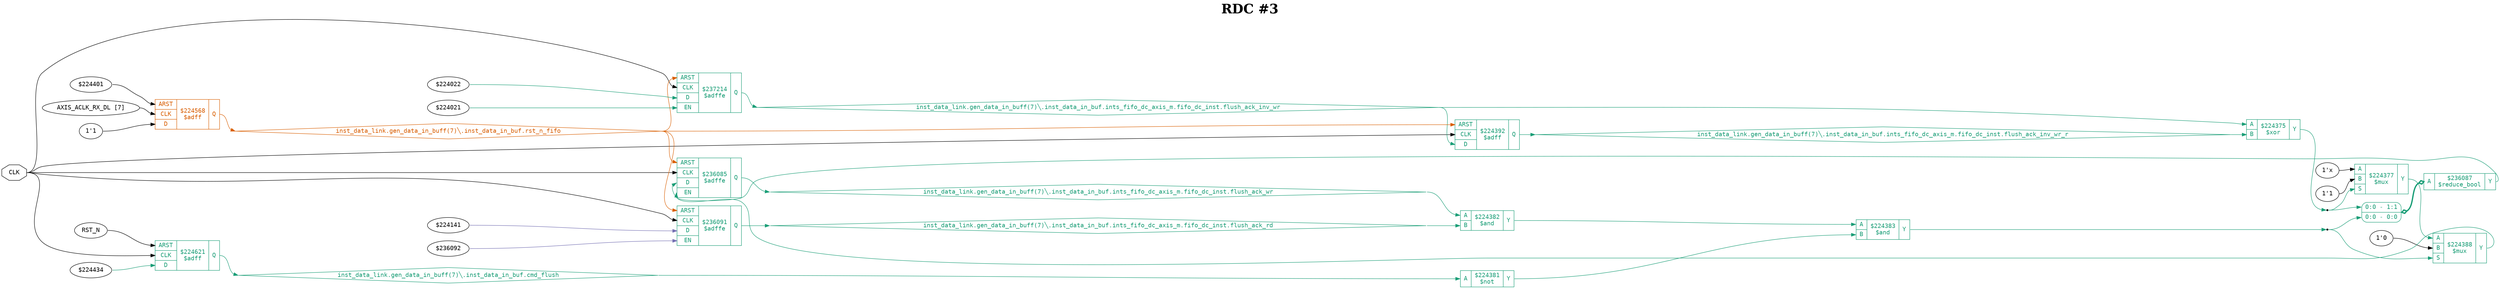 digraph "spacefibre_light_top" {
label=<<b>RDC #3</b>>;
labelloc="t"
fontsize="30"
node ["fontname"="Courier"]
edge ["fontname"="Courier"]
rankdir="LR";
remincross=true;
n8 [ shape=octagon, label="CLK", color="black", fontcolor="black", href="/src/ip_spacefibre_light_top/spacefibre_light_top.vhd#45" ];
n9 [ shape=diamond, label="inst_data_link.gen_data_in_buff(7)&#9586;.inst_data_in_buf.cmd_flush", colorscheme="dark28", color="1", fontcolor="1", href="/src/module_data_link/data_in_buf.vhd#121" ];
n10 [ shape=diamond, label="inst_data_link.gen_data_in_buff(7)&#9586;.inst_data_in_buf.ints_fifo_dc_axis_m.fifo_dc_inst.flush_ack_inv_wr", colorscheme="dark28", color="1", fontcolor="1", href="/src/ip/fifo_dc/fifo_dc.vhd#115" ];
n11 [ shape=diamond, label="inst_data_link.gen_data_in_buff(7)&#9586;.inst_data_in_buf.ints_fifo_dc_axis_m.fifo_dc_inst.flush_ack_inv_wr_r", colorscheme="dark28", color="1", fontcolor="1", href="/src/ip/fifo_dc/fifo_dc.vhd#116" ];
n12 [ shape=diamond, label="inst_data_link.gen_data_in_buff(7)&#9586;.inst_data_in_buf.ints_fifo_dc_axis_m.fifo_dc_inst.flush_ack_rd", colorscheme="dark28", color="1", fontcolor="1", href="/src/ip/fifo_dc/fifo_dc.vhd#120" ];
n13 [ shape=diamond, label="inst_data_link.gen_data_in_buff(7)&#9586;.inst_data_in_buf.ints_fifo_dc_axis_m.fifo_dc_inst.flush_ack_wr", colorscheme="dark28", color="1", fontcolor="1", href="/src/ip/fifo_dc/fifo_dc.vhd#119" ];
n14 [ shape=diamond, label="inst_data_link.gen_data_in_buff(7)&#9586;.inst_data_in_buf.rst_n_fifo", colorscheme="dark28", color="2", fontcolor="2", href="/src/module_data_link/data_in_buf.vhd#142" ];
{ rank="source"; n8;}
{ rank="sink";}
c19 [ shape=record, label="{{<p15> ARST|<p8> CLK|<p16> D|<p17> EN}|$236085\n$adffe|{<p18> Q}}", colorscheme="dark28", color="1", fontcolor="1" , href="/src/ip/fifo_dc/fifo_dc.vhd#440"  ];
v0 [ label="$224141" ];
v1 [ label="$236092" ];
c20 [ shape=record, label="{{<p15> ARST|<p8> CLK|<p16> D|<p17> EN}|$236091\n$adffe|{<p18> Q}}", colorscheme="dark28", color="1", fontcolor="1" , href="/src/ip/fifo_dc/fifo_dc.vhd#440"  ];
v2 [ label="$224022" ];
v3 [ label="$224021" ];
c21 [ shape=record, label="{{<p15> ARST|<p8> CLK|<p16> D|<p17> EN}|$237214\n$adffe|{<p18> Q}}", colorscheme="dark28", color="1", fontcolor="1" , href="/src/ip/fifo_dc/fifo_dc.vhd#199"  ];
c24 [ shape=record, label="{{<p22> A}|$236087\n$reduce_bool|{<p23> Y}}", colorscheme="dark28", color="1", fontcolor="1" ];
x4 [ shape=record, style=rounded, label="<s1> 0:0 - 1:1 |<s0> 0:0 - 0:0 ", colorscheme="dark28", color="1", fontcolor="1" ];
x4:e -> c24:p22:w [arrowhead=odiamond, arrowtail=odiamond, dir=both, colorscheme="dark28", color="1", fontcolor="1", style="setlinewidth(3)", label=""];
v5 [ label="RST_N" ];
v6 [ label="$224434" ];
c25 [ shape=record, label="{{<p15> ARST|<p8> CLK|<p16> D}|$224621\n$adff|{<p18> Q}}", colorscheme="dark28", color="1", fontcolor="1" , href="/src/module_data_link/data_in_buf.vhd#225"  ];
v7 [ label="$224401" ];
v8 [ label="AXIS_ACLK_RX_DL [7]" ];
v9 [ label="1'1" ];
c26 [ shape=record, label="{{<p15> ARST|<p8> CLK|<p16> D}|$224568\n$adff|{<p18> Q}}", colorscheme="dark28", color="2", fontcolor="2" , href="/src/module_data_link/data_in_buf.vhd#194"  ];
c27 [ shape=record, label="{{<p15> ARST|<p8> CLK|<p16> D}|$224392\n$adff|{<p18> Q}}", colorscheme="dark28", color="1", fontcolor="1" , href="/src/ip/fifo_dc/fifo_dc.vhd#440"  ];
c29 [ shape=record, label="{{<p22> A|<p28> B}|$224375\n$xor|{<p23> Y}}", colorscheme="dark28", color="1", fontcolor="1" , href="/src/ip/fifo_dc/fifo_dc.vhd#461"  ];
v10 [ label="1'x" ];
v11 [ label="1'1" ];
c31 [ shape=record, label="{{<p22> A|<p28> B|<p30> S}|$224377\n$mux|{<p23> Y}}", colorscheme="dark28", color="1", fontcolor="1" , href="/src/ip/fifo_dc/fifo_dc.vhd#461"  ];
c32 [ shape=record, label="{{<p22> A}|$224381\n$not|{<p23> Y}}", colorscheme="dark28", color="1", fontcolor="1" , href="/src/ip/fifo_dc/fifo_dc.vhd#471"  ];
c33 [ shape=record, label="{{<p22> A|<p28> B}|$224382\n$and|{<p23> Y}}", colorscheme="dark28", color="1", fontcolor="1" , href="/src/ip/fifo_dc/fifo_dc.vhd#471"  ];
c34 [ shape=record, label="{{<p22> A|<p28> B}|$224383\n$and|{<p23> Y}}", colorscheme="dark28", color="1", fontcolor="1" , href="/src/ip/fifo_dc/fifo_dc.vhd#471"  ];
v12 [ label="1'0" ];
c35 [ shape=record, label="{{<p22> A|<p28> B|<p30> S}|$224388\n$mux|{<p23> Y}}", colorscheme="dark28", color="1", fontcolor="1" , href="/src/ip/fifo_dc/fifo_dc.vhd#471"  ];
c24:p23:e -> c19:p17:w [colorscheme="dark28", color="1", fontcolor="1", label=""];
c21:p18:e -> n10:w [colorscheme="dark28", color="1", fontcolor="1", label=""];
n10:e -> c27:p16:w [colorscheme="dark28", color="1", fontcolor="1", label=""];
n10:e -> c29:p22:w [colorscheme="dark28", color="1", fontcolor="1", label=""];
c27:p18:e -> n11:w [colorscheme="dark28", color="1", fontcolor="1", label=""];
n11:e -> c29:p28:w [colorscheme="dark28", color="1", fontcolor="1", label=""];
c20:p18:e -> n12:w [colorscheme="dark28", color="1", fontcolor="1", label=""];
n12:e -> c33:p28:w [colorscheme="dark28", color="1", fontcolor="1", label=""];
c19:p18:e -> n13:w [colorscheme="dark28", color="1", fontcolor="1", label=""];
n13:e -> c33:p22:w [colorscheme="dark28", color="1", fontcolor="1", label=""];
c26:p18:e -> n14:w [colorscheme="dark28", color="2", fontcolor="2", label=""];
n14:e -> c19:p15:w [colorscheme="dark28", color="2", fontcolor="2", label=""];
n14:e -> c20:p15:w [colorscheme="dark28", color="2", fontcolor="2", label=""];
n14:e -> c21:p15:w [colorscheme="dark28", color="2", fontcolor="2", label=""];
n14:e -> c27:p15:w [colorscheme="dark28", color="2", fontcolor="2", label=""];
n2 [ shape=point ];
c29:p23:e -> n2:w [colorscheme="dark28", color="1", fontcolor="1", label=""];
n2:e -> c31:p30:w [colorscheme="dark28", color="1", fontcolor="1", label=""];
n2:e -> x4:s1:w [colorscheme="dark28", color="1", fontcolor="1", label=""];
c31:p23:e -> c35:p22:w [colorscheme="dark28", color="1", fontcolor="1", label=""];
c32:p23:e -> c34:p28:w [colorscheme="dark28", color="1", fontcolor="1", label=""];
c33:p23:e -> c34:p22:w [colorscheme="dark28", color="1", fontcolor="1", label=""];
n6 [ shape=point ];
c34:p23:e -> n6:w [colorscheme="dark28", color="1", fontcolor="1", label=""];
n6:e -> c35:p30:w [colorscheme="dark28", color="1", fontcolor="1", label=""];
n6:e -> x4:s0:w [colorscheme="dark28", color="1", fontcolor="1", label=""];
c35:p23:e -> c19:p16:w [colorscheme="dark28", color="1", fontcolor="1", label=""];
n8:e -> c19:p8:w [color="black", fontcolor="black", label=""];
n8:e -> c20:p8:w [color="black", fontcolor="black", label=""];
n8:e -> c21:p8:w [color="black", fontcolor="black", label=""];
n8:e -> c25:p8:w [color="black", fontcolor="black", label=""];
n8:e -> c27:p8:w [color="black", fontcolor="black", label=""];
c25:p18:e -> n9:w [colorscheme="dark28", color="1", fontcolor="1", label=""];
n9:e -> c32:p22:w [colorscheme="dark28", color="1", fontcolor="1", label=""];
v0:e -> c20:p16:w [colorscheme="dark28", color="3", fontcolor="3", label=""];
v1:e -> c20:p17:w [colorscheme="dark28", color="3", fontcolor="3", label=""];
v10:e -> c31:p22:w [color="black", fontcolor="black", label=""];
v11:e -> c31:p28:w [color="black", fontcolor="black", label=""];
v12:e -> c35:p28:w [color="black", fontcolor="black", label=""];
v2:e -> c21:p16:w [colorscheme="dark28", color="1", fontcolor="1", label=""];
v3:e -> c21:p17:w [colorscheme="dark28", color="1", fontcolor="1", label=""];
v5:e -> c25:p15:w [color="black", fontcolor="black", label=""];
v6:e -> c25:p16:w [colorscheme="dark28", color="1", fontcolor="1", label=""];
v7:e -> c26:p15:w [color="black", fontcolor="black", label=""];
v8:e -> c26:p8:w [color="black", fontcolor="black", label=""];
v9:e -> c26:p16:w [color="black", fontcolor="black", label=""];
}
